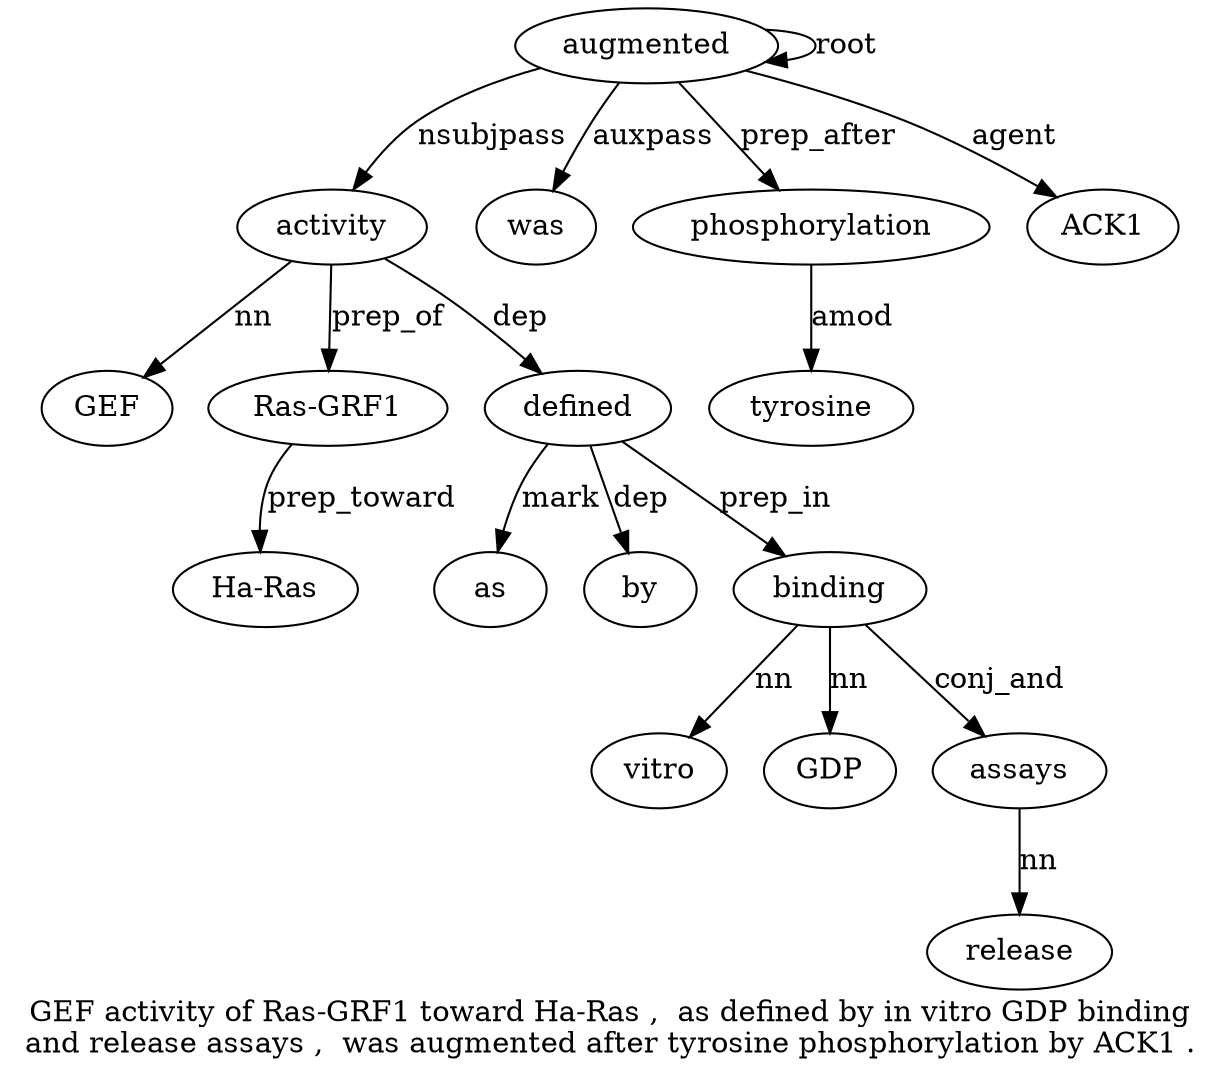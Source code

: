digraph "GEF activity of Ras-GRF1 toward Ha-Ras ,  as defined by in vitro GDP binding and release assays ,  was augmented after tyrosine phosphorylation by ACK1 ." {
label="GEF activity of Ras-GRF1 toward Ha-Ras ,  as defined by in vitro GDP binding
and release assays ,  was augmented after tyrosine phosphorylation by ACK1 .";
activity2 [style=filled, fillcolor=white, label=activity];
GEF1 [style=filled, fillcolor=white, label=GEF];
activity2 -> GEF1  [label=nn];
augmented20 [style=filled, fillcolor=white, label=augmented];
augmented20 -> activity2  [label=nsubjpass];
"Ras-GRF14" [style=filled, fillcolor=white, label="Ras-GRF1"];
activity2 -> "Ras-GRF14"  [label=prep_of];
"Ha-Ras6" [style=filled, fillcolor=white, label="Ha-Ras"];
"Ras-GRF14" -> "Ha-Ras6"  [label=prep_toward];
defined9 [style=filled, fillcolor=white, label=defined];
as8 [style=filled, fillcolor=white, label=as];
defined9 -> as8  [label=mark];
activity2 -> defined9  [label=dep];
by10 [style=filled, fillcolor=white, label=by];
defined9 -> by10  [label=dep];
binding14 [style=filled, fillcolor=white, label=binding];
vitro12 [style=filled, fillcolor=white, label=vitro];
binding14 -> vitro12  [label=nn];
GDP13 [style=filled, fillcolor=white, label=GDP];
binding14 -> GDP13  [label=nn];
defined9 -> binding14  [label=prep_in];
assays17 [style=filled, fillcolor=white, label=assays];
release16 [style=filled, fillcolor=white, label=release];
assays17 -> release16  [label=nn];
binding14 -> assays17  [label=conj_and];
was19 [style=filled, fillcolor=white, label=was];
augmented20 -> was19  [label=auxpass];
augmented20 -> augmented20  [label=root];
phosphorylation23 [style=filled, fillcolor=white, label=phosphorylation];
tyrosine22 [style=filled, fillcolor=white, label=tyrosine];
phosphorylation23 -> tyrosine22  [label=amod];
augmented20 -> phosphorylation23  [label=prep_after];
ACK125 [style=filled, fillcolor=white, label=ACK1];
augmented20 -> ACK125  [label=agent];
}
